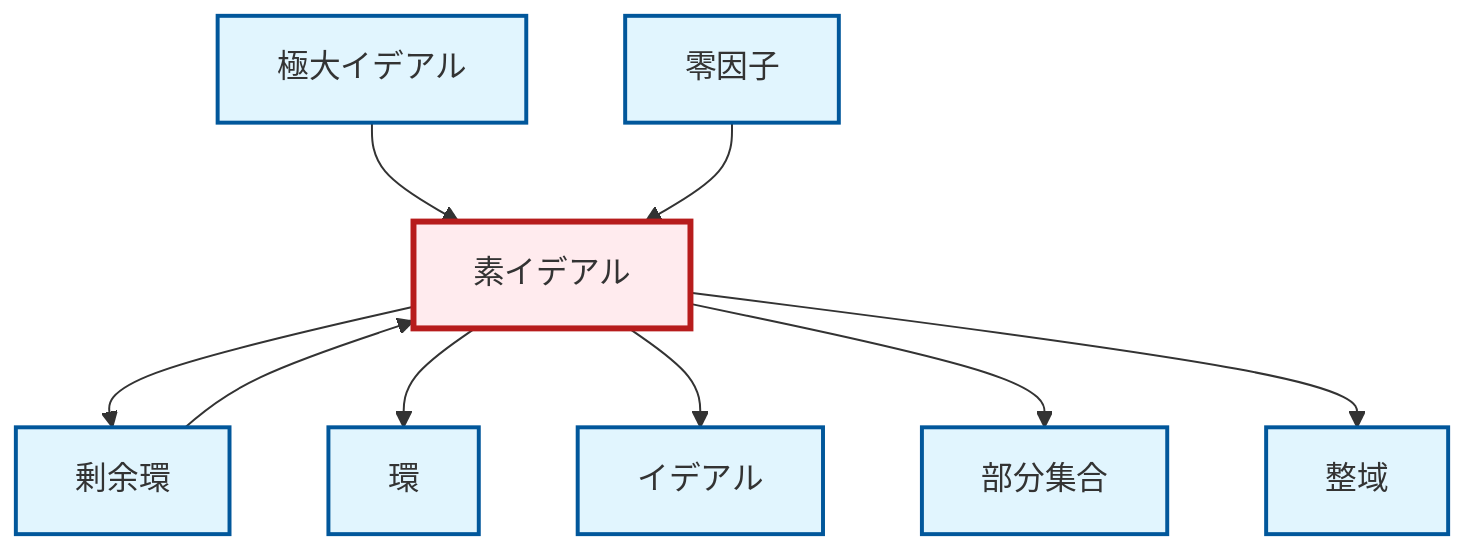 graph TD
    classDef definition fill:#e1f5fe,stroke:#01579b,stroke-width:2px
    classDef theorem fill:#f3e5f5,stroke:#4a148c,stroke-width:2px
    classDef axiom fill:#fff3e0,stroke:#e65100,stroke-width:2px
    classDef example fill:#e8f5e9,stroke:#1b5e20,stroke-width:2px
    classDef current fill:#ffebee,stroke:#b71c1c,stroke-width:3px
    def-zero-divisor["零因子"]:::definition
    def-quotient-ring["剰余環"]:::definition
    def-subset["部分集合"]:::definition
    def-integral-domain["整域"]:::definition
    def-prime-ideal["素イデアル"]:::definition
    def-ring["環"]:::definition
    def-ideal["イデアル"]:::definition
    def-maximal-ideal["極大イデアル"]:::definition
    def-prime-ideal --> def-quotient-ring
    def-prime-ideal --> def-ring
    def-quotient-ring --> def-prime-ideal
    def-maximal-ideal --> def-prime-ideal
    def-zero-divisor --> def-prime-ideal
    def-prime-ideal --> def-ideal
    def-prime-ideal --> def-subset
    def-prime-ideal --> def-integral-domain
    class def-prime-ideal current